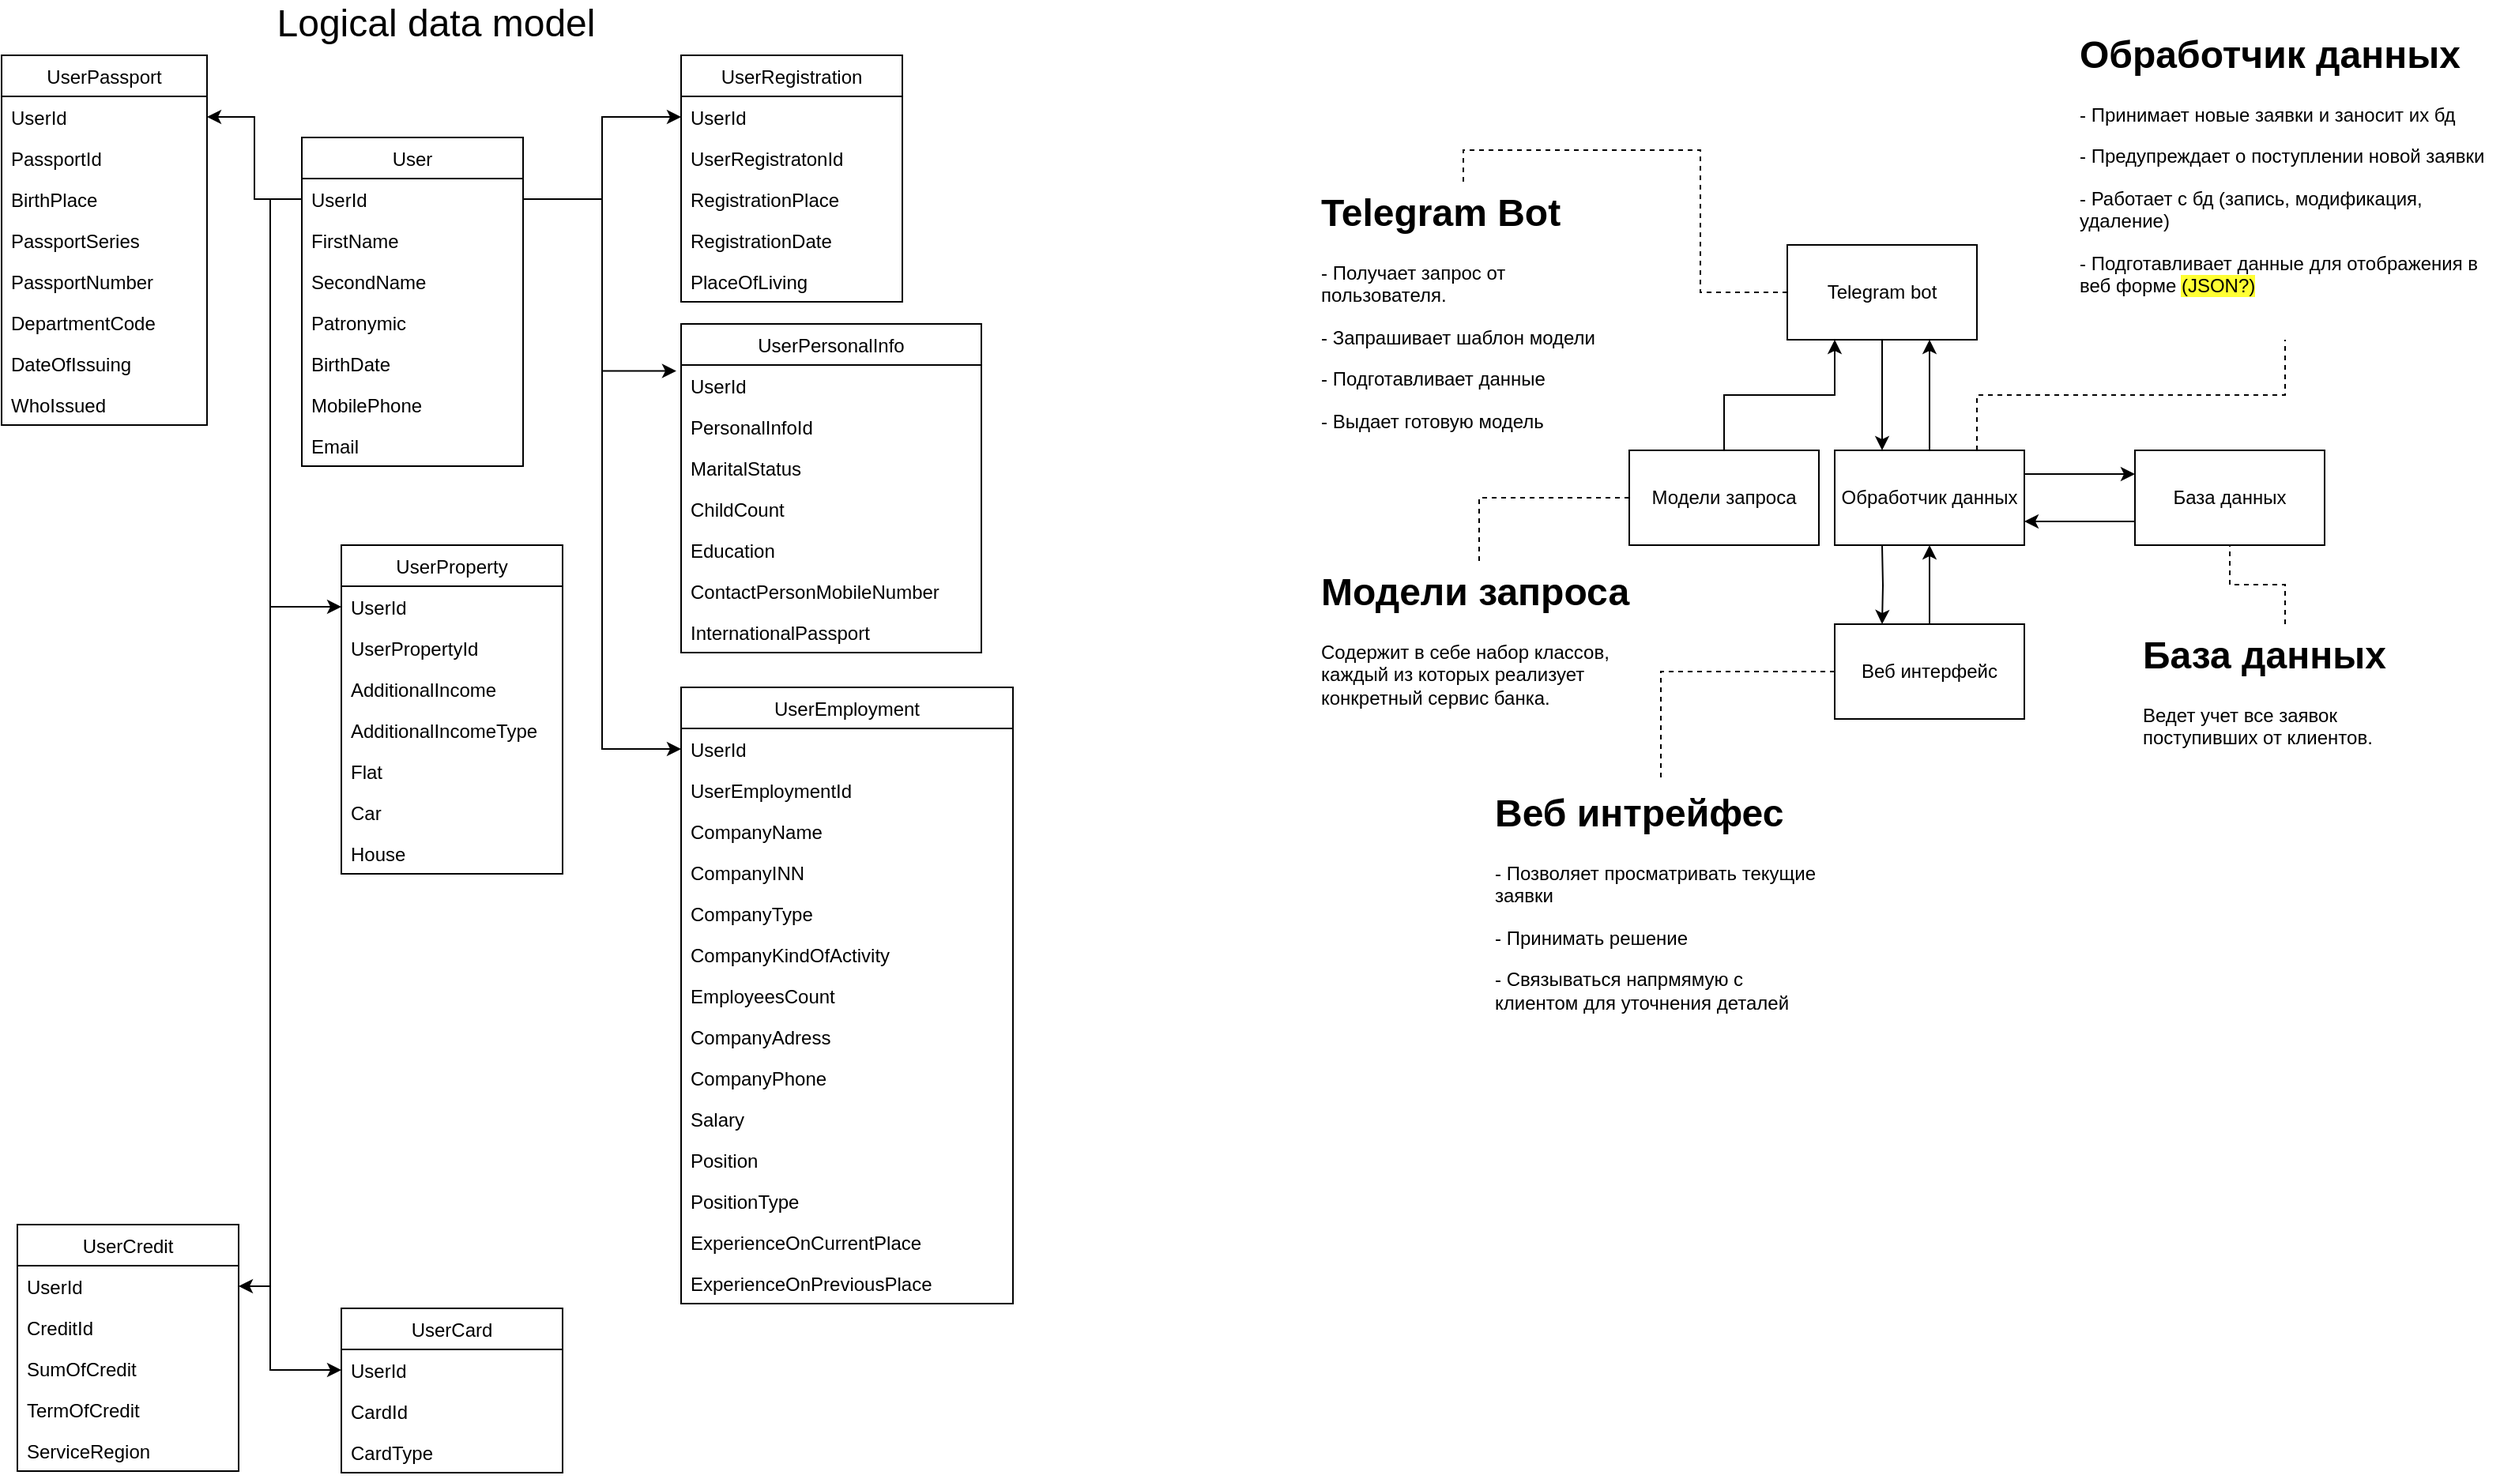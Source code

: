 <mxfile version="13.5.9" type="device" pages="2"><diagram id="Q1LM5iPOZEGaNBA7co9s" name="Общая архитектура"><mxGraphModel dx="1865" dy="580" grid="1" gridSize="10" guides="1" tooltips="1" connect="1" arrows="1" fold="1" page="1" pageScale="1" pageWidth="827" pageHeight="1169" math="0" shadow="0"><root><mxCell id="0"/><mxCell id="1" parent="0"/><mxCell id="oGBk6W5iBAorWad_uMwr-18" style="edgeStyle=orthogonalEdgeStyle;rounded=0;orthogonalLoop=1;jettySize=auto;html=1;entryX=0.5;entryY=0;entryDx=0;entryDy=0;startArrow=none;startFill=0;endArrow=none;endFill=0;dashed=1;" parent="1" source="oGBk6W5iBAorWad_uMwr-1" target="oGBk6W5iBAorWad_uMwr-16" edge="1"><mxGeometry relative="1" as="geometry"/></mxCell><mxCell id="oGBk6W5iBAorWad_uMwr-20" style="edgeStyle=orthogonalEdgeStyle;rounded=0;orthogonalLoop=1;jettySize=auto;html=1;entryX=0.25;entryY=0;entryDx=0;entryDy=0;startArrow=none;startFill=0;endArrow=classic;endFill=1;" parent="1" source="oGBk6W5iBAorWad_uMwr-1" target="oGBk6W5iBAorWad_uMwr-4" edge="1"><mxGeometry relative="1" as="geometry"/></mxCell><mxCell id="oGBk6W5iBAorWad_uMwr-1" value="Telegram bot" style="rounded=0;whiteSpace=wrap;html=1;" parent="1" vertex="1"><mxGeometry x="330" y="160" width="120" height="60" as="geometry"/></mxCell><mxCell id="oGBk6W5iBAorWad_uMwr-19" style="edgeStyle=orthogonalEdgeStyle;rounded=0;orthogonalLoop=1;jettySize=auto;html=1;entryX=0.25;entryY=1;entryDx=0;entryDy=0;startArrow=none;startFill=0;endArrow=classic;endFill=1;" parent="1" source="oGBk6W5iBAorWad_uMwr-2" target="oGBk6W5iBAorWad_uMwr-1" edge="1"><mxGeometry relative="1" as="geometry"/></mxCell><mxCell id="oGBk6W5iBAorWad_uMwr-2" value="Модели запроса" style="rounded=0;whiteSpace=wrap;html=1;" parent="1" vertex="1"><mxGeometry x="230" y="290" width="120" height="60" as="geometry"/></mxCell><mxCell id="oGBk6W5iBAorWad_uMwr-9" style="edgeStyle=orthogonalEdgeStyle;rounded=0;orthogonalLoop=1;jettySize=auto;html=1;exitX=1;exitY=0.25;exitDx=0;exitDy=0;entryX=0;entryY=0.25;entryDx=0;entryDy=0;" parent="1" source="oGBk6W5iBAorWad_uMwr-4" target="oGBk6W5iBAorWad_uMwr-5" edge="1"><mxGeometry relative="1" as="geometry"/></mxCell><mxCell id="oGBk6W5iBAorWad_uMwr-23" style="edgeStyle=orthogonalEdgeStyle;rounded=0;orthogonalLoop=1;jettySize=auto;html=1;entryX=0.75;entryY=1;entryDx=0;entryDy=0;startArrow=none;startFill=0;endArrow=classic;endFill=1;" parent="1" source="oGBk6W5iBAorWad_uMwr-4" target="oGBk6W5iBAorWad_uMwr-1" edge="1"><mxGeometry relative="1" as="geometry"/></mxCell><mxCell id="oGBk6W5iBAorWad_uMwr-28" style="edgeStyle=orthogonalEdgeStyle;rounded=0;orthogonalLoop=1;jettySize=auto;html=1;exitX=0.75;exitY=0;exitDx=0;exitDy=0;dashed=1;startArrow=none;startFill=0;endArrow=none;endFill=0;" parent="1" source="oGBk6W5iBAorWad_uMwr-4" target="oGBk6W5iBAorWad_uMwr-27" edge="1"><mxGeometry relative="1" as="geometry"/></mxCell><mxCell id="oGBk6W5iBAorWad_uMwr-4" value="Обработчик данных" style="rounded=0;whiteSpace=wrap;html=1;" parent="1" vertex="1"><mxGeometry x="360" y="290" width="120" height="60" as="geometry"/></mxCell><mxCell id="oGBk6W5iBAorWad_uMwr-7" style="edgeStyle=orthogonalEdgeStyle;rounded=0;orthogonalLoop=1;jettySize=auto;html=1;exitX=0.25;exitY=1;exitDx=0;exitDy=0;entryX=0.25;entryY=0;entryDx=0;entryDy=0;" parent="1" target="oGBk6W5iBAorWad_uMwr-6" edge="1"><mxGeometry relative="1" as="geometry"><mxPoint x="390" y="350" as="sourcePoint"/></mxGeometry></mxCell><mxCell id="oGBk6W5iBAorWad_uMwr-10" style="edgeStyle=orthogonalEdgeStyle;rounded=0;orthogonalLoop=1;jettySize=auto;html=1;exitX=0;exitY=0.75;exitDx=0;exitDy=0;entryX=1;entryY=0.75;entryDx=0;entryDy=0;" parent="1" source="oGBk6W5iBAorWad_uMwr-5" target="oGBk6W5iBAorWad_uMwr-4" edge="1"><mxGeometry relative="1" as="geometry"/></mxCell><mxCell id="oGBk6W5iBAorWad_uMwr-5" value="База данных" style="rounded=0;whiteSpace=wrap;html=1;" parent="1" vertex="1"><mxGeometry x="550" y="290" width="120" height="60" as="geometry"/></mxCell><mxCell id="oGBk6W5iBAorWad_uMwr-25" style="edgeStyle=orthogonalEdgeStyle;rounded=0;orthogonalLoop=1;jettySize=auto;html=1;exitX=0.5;exitY=0;exitDx=0;exitDy=0;entryX=0.5;entryY=1;entryDx=0;entryDy=0;startArrow=none;startFill=0;endArrow=classic;endFill=1;" parent="1" source="oGBk6W5iBAorWad_uMwr-6" target="oGBk6W5iBAorWad_uMwr-4" edge="1"><mxGeometry relative="1" as="geometry"/></mxCell><mxCell id="oGBk6W5iBAorWad_uMwr-31" style="edgeStyle=orthogonalEdgeStyle;rounded=0;orthogonalLoop=1;jettySize=auto;html=1;exitX=0;exitY=0.5;exitDx=0;exitDy=0;entryX=0.5;entryY=0;entryDx=0;entryDy=0;dashed=1;startArrow=none;startFill=0;endArrow=none;endFill=0;" parent="1" source="oGBk6W5iBAorWad_uMwr-6" target="oGBk6W5iBAorWad_uMwr-24" edge="1"><mxGeometry relative="1" as="geometry"/></mxCell><mxCell id="oGBk6W5iBAorWad_uMwr-6" value="Веб интерфейс" style="rounded=0;whiteSpace=wrap;html=1;" parent="1" vertex="1"><mxGeometry x="360" y="400" width="120" height="60" as="geometry"/></mxCell><mxCell id="oGBk6W5iBAorWad_uMwr-16" value="&lt;h1&gt;Telegram Bot&lt;br&gt;&lt;/h1&gt;&lt;p&gt;- Получает запрос от пользователя.&lt;/p&gt;&lt;p&gt;- Запрашивает шаблон модели&lt;/p&gt;&lt;p&gt;- Подготавливает данные&lt;/p&gt;&lt;p&gt;- Выдает готовую модель&lt;br&gt;&lt;/p&gt;&lt;p&gt;&lt;br&gt;&lt;/p&gt;" style="text;html=1;strokeColor=none;fillColor=none;spacing=5;spacingTop=-20;whiteSpace=wrap;overflow=hidden;rounded=0;" parent="1" vertex="1"><mxGeometry x="30" y="120" width="190" height="170" as="geometry"/></mxCell><mxCell id="oGBk6W5iBAorWad_uMwr-22" style="edgeStyle=orthogonalEdgeStyle;rounded=0;orthogonalLoop=1;jettySize=auto;html=1;entryX=0;entryY=0.5;entryDx=0;entryDy=0;startArrow=none;startFill=0;endArrow=none;endFill=0;dashed=1;" parent="1" source="oGBk6W5iBAorWad_uMwr-21" target="oGBk6W5iBAorWad_uMwr-2" edge="1"><mxGeometry relative="1" as="geometry"/></mxCell><mxCell id="oGBk6W5iBAorWad_uMwr-21" value="&lt;h1&gt;Модели запроса&lt;br&gt;&lt;/h1&gt;&lt;p&gt;Содержит в себе набор классов, каждый из которых реализует конкретный сервис банка.&lt;br&gt;&lt;/p&gt;" style="text;html=1;strokeColor=none;fillColor=none;spacing=5;spacingTop=-20;whiteSpace=wrap;overflow=hidden;rounded=0;" parent="1" vertex="1"><mxGeometry x="30" y="360" width="210" height="120" as="geometry"/></mxCell><mxCell id="oGBk6W5iBAorWad_uMwr-24" value="&lt;h1&gt;Веб интрейфес&lt;br&gt;&lt;/h1&gt;&lt;p&gt;- Позволяет просматривать текущие заявки&lt;/p&gt;&lt;p&gt;- Принимать решение&lt;/p&gt;&lt;p&gt;- Связываться напрмямую с клиентом для уточнения деталей&lt;br&gt;&lt;/p&gt;&lt;p&gt;&lt;br&gt;&lt;/p&gt;" style="text;html=1;strokeColor=none;fillColor=none;spacing=5;spacingTop=-20;whiteSpace=wrap;overflow=hidden;rounded=0;" parent="1" vertex="1"><mxGeometry x="140" y="500" width="220" height="150" as="geometry"/></mxCell><mxCell id="oGBk6W5iBAorWad_uMwr-27" value="&lt;h1&gt;Обработчик данных&lt;br&gt;&lt;/h1&gt;&lt;p&gt;- Принимает новые заявки и заносит их бд&lt;/p&gt;&lt;p&gt;- Предупреждает о поступлении новой заявки&lt;/p&gt;&lt;p&gt;- Работает с бд (запись, модификация, удаление)&lt;/p&gt;&lt;p&gt;- Подготавливает данные для отображения в веб форме &lt;span style=&quot;background-color: rgb(255 , 255 , 51)&quot;&gt;(JSON?)&lt;/span&gt;&lt;br&gt;&lt;/p&gt;" style="text;html=1;strokeColor=none;fillColor=none;spacing=5;spacingTop=-20;whiteSpace=wrap;overflow=hidden;rounded=0;" parent="1" vertex="1"><mxGeometry x="510" y="20" width="270" height="200" as="geometry"/></mxCell><mxCell id="oGBk6W5iBAorWad_uMwr-30" style="edgeStyle=orthogonalEdgeStyle;rounded=0;orthogonalLoop=1;jettySize=auto;html=1;entryX=0.5;entryY=1;entryDx=0;entryDy=0;dashed=1;startArrow=none;startFill=0;endArrow=none;endFill=0;" parent="1" source="oGBk6W5iBAorWad_uMwr-29" target="oGBk6W5iBAorWad_uMwr-5" edge="1"><mxGeometry relative="1" as="geometry"/></mxCell><mxCell id="oGBk6W5iBAorWad_uMwr-29" value="&lt;h1&gt;База данных&lt;br&gt;&lt;/h1&gt;&lt;p&gt;Ведет учет все заявок поступивших от клиентов.&lt;br&gt;&lt;/p&gt;" style="text;html=1;strokeColor=none;fillColor=none;spacing=5;spacingTop=-20;whiteSpace=wrap;overflow=hidden;rounded=0;" parent="1" vertex="1"><mxGeometry x="550" y="400" width="190" height="90" as="geometry"/></mxCell><mxCell id="MGTJtlTU3RCyPbA4Yu2k-12" value="UserPassport" style="swimlane;fontStyle=0;childLayout=stackLayout;horizontal=1;startSize=26;fillColor=none;horizontalStack=0;resizeParent=1;resizeParentMax=0;resizeLast=0;collapsible=1;marginBottom=0;" vertex="1" parent="1"><mxGeometry x="-800" y="40" width="130" height="234" as="geometry"/></mxCell><mxCell id="MGTJtlTU3RCyPbA4Yu2k-13" value="UserId" style="text;strokeColor=none;fillColor=none;align=left;verticalAlign=top;spacingLeft=4;spacingRight=4;overflow=hidden;rotatable=0;points=[[0,0.5],[1,0.5]];portConstraint=eastwest;" vertex="1" parent="MGTJtlTU3RCyPbA4Yu2k-12"><mxGeometry y="26" width="130" height="26" as="geometry"/></mxCell><mxCell id="MGTJtlTU3RCyPbA4Yu2k-14" value="PassportId" style="text;strokeColor=none;fillColor=none;align=left;verticalAlign=top;spacingLeft=4;spacingRight=4;overflow=hidden;rotatable=0;points=[[0,0.5],[1,0.5]];portConstraint=eastwest;" vertex="1" parent="MGTJtlTU3RCyPbA4Yu2k-12"><mxGeometry y="52" width="130" height="26" as="geometry"/></mxCell><mxCell id="MGTJtlTU3RCyPbA4Yu2k-15" value="BirthPlace" style="text;strokeColor=none;fillColor=none;align=left;verticalAlign=top;spacingLeft=4;spacingRight=4;overflow=hidden;rotatable=0;points=[[0,0.5],[1,0.5]];portConstraint=eastwest;" vertex="1" parent="MGTJtlTU3RCyPbA4Yu2k-12"><mxGeometry y="78" width="130" height="26" as="geometry"/></mxCell><mxCell id="MGTJtlTU3RCyPbA4Yu2k-17" value="PassportSeries" style="text;strokeColor=none;fillColor=none;align=left;verticalAlign=top;spacingLeft=4;spacingRight=4;overflow=hidden;rotatable=0;points=[[0,0.5],[1,0.5]];portConstraint=eastwest;" vertex="1" parent="MGTJtlTU3RCyPbA4Yu2k-12"><mxGeometry y="104" width="130" height="26" as="geometry"/></mxCell><mxCell id="MGTJtlTU3RCyPbA4Yu2k-18" value="PassportNumber" style="text;strokeColor=none;fillColor=none;align=left;verticalAlign=top;spacingLeft=4;spacingRight=4;overflow=hidden;rotatable=0;points=[[0,0.5],[1,0.5]];portConstraint=eastwest;" vertex="1" parent="MGTJtlTU3RCyPbA4Yu2k-12"><mxGeometry y="130" width="130" height="26" as="geometry"/></mxCell><mxCell id="MGTJtlTU3RCyPbA4Yu2k-19" value="DepartmentCode" style="text;strokeColor=none;fillColor=none;align=left;verticalAlign=top;spacingLeft=4;spacingRight=4;overflow=hidden;rotatable=0;points=[[0,0.5],[1,0.5]];portConstraint=eastwest;" vertex="1" parent="MGTJtlTU3RCyPbA4Yu2k-12"><mxGeometry y="156" width="130" height="26" as="geometry"/></mxCell><mxCell id="MGTJtlTU3RCyPbA4Yu2k-20" value="DateOfIssuing" style="text;strokeColor=none;fillColor=none;align=left;verticalAlign=top;spacingLeft=4;spacingRight=4;overflow=hidden;rotatable=0;points=[[0,0.5],[1,0.5]];portConstraint=eastwest;" vertex="1" parent="MGTJtlTU3RCyPbA4Yu2k-12"><mxGeometry y="182" width="130" height="26" as="geometry"/></mxCell><mxCell id="MGTJtlTU3RCyPbA4Yu2k-27" value="WhoIssued" style="text;strokeColor=none;fillColor=none;align=left;verticalAlign=top;spacingLeft=4;spacingRight=4;overflow=hidden;rotatable=0;points=[[0,0.5],[1,0.5]];portConstraint=eastwest;" vertex="1" parent="MGTJtlTU3RCyPbA4Yu2k-12"><mxGeometry y="208" width="130" height="26" as="geometry"/></mxCell><mxCell id="MGTJtlTU3RCyPbA4Yu2k-23" style="edgeStyle=orthogonalEdgeStyle;rounded=0;orthogonalLoop=1;jettySize=auto;html=1;exitX=0;exitY=0.5;exitDx=0;exitDy=0;entryX=1;entryY=0.5;entryDx=0;entryDy=0;" edge="1" parent="1" source="MGTJtlTU3RCyPbA4Yu2k-3" target="MGTJtlTU3RCyPbA4Yu2k-13"><mxGeometry relative="1" as="geometry"/></mxCell><mxCell id="MGTJtlTU3RCyPbA4Yu2k-2" value="User" style="swimlane;fontStyle=0;childLayout=stackLayout;horizontal=1;startSize=26;fillColor=none;horizontalStack=0;resizeParent=1;resizeParentMax=0;resizeLast=0;collapsible=1;marginBottom=0;" vertex="1" parent="1"><mxGeometry x="-610" y="92" width="140" height="208" as="geometry"/></mxCell><mxCell id="MGTJtlTU3RCyPbA4Yu2k-3" value="UserId" style="text;strokeColor=none;fillColor=none;align=left;verticalAlign=top;spacingLeft=4;spacingRight=4;overflow=hidden;rotatable=0;points=[[0,0.5],[1,0.5]];portConstraint=eastwest;" vertex="1" parent="MGTJtlTU3RCyPbA4Yu2k-2"><mxGeometry y="26" width="140" height="26" as="geometry"/></mxCell><mxCell id="MGTJtlTU3RCyPbA4Yu2k-4" value="FirstName" style="text;strokeColor=none;fillColor=none;align=left;verticalAlign=top;spacingLeft=4;spacingRight=4;overflow=hidden;rotatable=0;points=[[0,0.5],[1,0.5]];portConstraint=eastwest;" vertex="1" parent="MGTJtlTU3RCyPbA4Yu2k-2"><mxGeometry y="52" width="140" height="26" as="geometry"/></mxCell><mxCell id="MGTJtlTU3RCyPbA4Yu2k-5" value="SecondName" style="text;strokeColor=none;fillColor=none;align=left;verticalAlign=top;spacingLeft=4;spacingRight=4;overflow=hidden;rotatable=0;points=[[0,0.5],[1,0.5]];portConstraint=eastwest;" vertex="1" parent="MGTJtlTU3RCyPbA4Yu2k-2"><mxGeometry y="78" width="140" height="26" as="geometry"/></mxCell><mxCell id="MGTJtlTU3RCyPbA4Yu2k-6" value="Patronymic" style="text;strokeColor=none;fillColor=none;align=left;verticalAlign=top;spacingLeft=4;spacingRight=4;overflow=hidden;rotatable=0;points=[[0,0.5],[1,0.5]];portConstraint=eastwest;" vertex="1" parent="MGTJtlTU3RCyPbA4Yu2k-2"><mxGeometry y="104" width="140" height="26" as="geometry"/></mxCell><mxCell id="MGTJtlTU3RCyPbA4Yu2k-7" value="BirthDate" style="text;strokeColor=none;fillColor=none;align=left;verticalAlign=top;spacingLeft=4;spacingRight=4;overflow=hidden;rotatable=0;points=[[0,0.5],[1,0.5]];portConstraint=eastwest;" vertex="1" parent="MGTJtlTU3RCyPbA4Yu2k-2"><mxGeometry y="130" width="140" height="26" as="geometry"/></mxCell><mxCell id="MGTJtlTU3RCyPbA4Yu2k-25" value="MobilePhone" style="text;strokeColor=none;fillColor=none;align=left;verticalAlign=top;spacingLeft=4;spacingRight=4;overflow=hidden;rotatable=0;points=[[0,0.5],[1,0.5]];portConstraint=eastwest;" vertex="1" parent="MGTJtlTU3RCyPbA4Yu2k-2"><mxGeometry y="156" width="140" height="26" as="geometry"/></mxCell><mxCell id="MGTJtlTU3RCyPbA4Yu2k-26" value="Email" style="text;strokeColor=none;fillColor=none;align=left;verticalAlign=top;spacingLeft=4;spacingRight=4;overflow=hidden;rotatable=0;points=[[0,0.5],[1,0.5]];portConstraint=eastwest;" vertex="1" parent="MGTJtlTU3RCyPbA4Yu2k-2"><mxGeometry y="182" width="140" height="26" as="geometry"/></mxCell><mxCell id="MGTJtlTU3RCyPbA4Yu2k-24" value="&lt;font style=&quot;font-size: 24px&quot;&gt;Logical data model&lt;/font&gt;" style="text;html=1;strokeColor=none;fillColor=none;align=center;verticalAlign=middle;whiteSpace=wrap;rounded=0;" vertex="1" parent="1"><mxGeometry x="-630" y="10" width="210" height="20" as="geometry"/></mxCell><mxCell id="MGTJtlTU3RCyPbA4Yu2k-40" style="edgeStyle=orthogonalEdgeStyle;rounded=0;orthogonalLoop=1;jettySize=auto;html=1;exitX=1;exitY=0.5;exitDx=0;exitDy=0;" edge="1" parent="1" source="MGTJtlTU3RCyPbA4Yu2k-3" target="MGTJtlTU3RCyPbA4Yu2k-30"><mxGeometry relative="1" as="geometry"/></mxCell><mxCell id="MGTJtlTU3RCyPbA4Yu2k-41" style="edgeStyle=orthogonalEdgeStyle;rounded=0;orthogonalLoop=1;jettySize=auto;html=1;exitX=1;exitY=0.5;exitDx=0;exitDy=0;entryX=-0.016;entryY=0.146;entryDx=0;entryDy=0;entryPerimeter=0;" edge="1" parent="1" source="MGTJtlTU3RCyPbA4Yu2k-3" target="MGTJtlTU3RCyPbA4Yu2k-37"><mxGeometry relative="1" as="geometry"/></mxCell><mxCell id="MGTJtlTU3RCyPbA4Yu2k-29" value="UserRegistration" style="swimlane;fontStyle=0;childLayout=stackLayout;horizontal=1;startSize=26;fillColor=none;horizontalStack=0;resizeParent=1;resizeParentMax=0;resizeLast=0;collapsible=1;marginBottom=0;" vertex="1" parent="1"><mxGeometry x="-370" y="40" width="140" height="156" as="geometry"/></mxCell><mxCell id="MGTJtlTU3RCyPbA4Yu2k-30" value="UserId" style="text;strokeColor=none;fillColor=none;align=left;verticalAlign=top;spacingLeft=4;spacingRight=4;overflow=hidden;rotatable=0;points=[[0,0.5],[1,0.5]];portConstraint=eastwest;" vertex="1" parent="MGTJtlTU3RCyPbA4Yu2k-29"><mxGeometry y="26" width="140" height="26" as="geometry"/></mxCell><mxCell id="MGTJtlTU3RCyPbA4Yu2k-31" value="UserRegistratonId" style="text;strokeColor=none;fillColor=none;align=left;verticalAlign=top;spacingLeft=4;spacingRight=4;overflow=hidden;rotatable=0;points=[[0,0.5],[1,0.5]];portConstraint=eastwest;" vertex="1" parent="MGTJtlTU3RCyPbA4Yu2k-29"><mxGeometry y="52" width="140" height="26" as="geometry"/></mxCell><mxCell id="MGTJtlTU3RCyPbA4Yu2k-32" value="RegistrationPlace" style="text;strokeColor=none;fillColor=none;align=left;verticalAlign=top;spacingLeft=4;spacingRight=4;overflow=hidden;rotatable=0;points=[[0,0.5],[1,0.5]];portConstraint=eastwest;" vertex="1" parent="MGTJtlTU3RCyPbA4Yu2k-29"><mxGeometry y="78" width="140" height="26" as="geometry"/></mxCell><mxCell id="MGTJtlTU3RCyPbA4Yu2k-33" value="RegistrationDate" style="text;strokeColor=none;fillColor=none;align=left;verticalAlign=top;spacingLeft=4;spacingRight=4;overflow=hidden;rotatable=0;points=[[0,0.5],[1,0.5]];portConstraint=eastwest;" vertex="1" parent="MGTJtlTU3RCyPbA4Yu2k-29"><mxGeometry y="104" width="140" height="26" as="geometry"/></mxCell><mxCell id="MGTJtlTU3RCyPbA4Yu2k-34" value="PlaceOfLiving" style="text;strokeColor=none;fillColor=none;align=left;verticalAlign=top;spacingLeft=4;spacingRight=4;overflow=hidden;rotatable=0;points=[[0,0.5],[1,0.5]];portConstraint=eastwest;" vertex="1" parent="MGTJtlTU3RCyPbA4Yu2k-29"><mxGeometry y="130" width="140" height="26" as="geometry"/></mxCell><mxCell id="MGTJtlTU3RCyPbA4Yu2k-36" value="UserPersonalInfo" style="swimlane;fontStyle=0;childLayout=stackLayout;horizontal=1;startSize=26;fillColor=none;horizontalStack=0;resizeParent=1;resizeParentMax=0;resizeLast=0;collapsible=1;marginBottom=0;" vertex="1" parent="1"><mxGeometry x="-370" y="210" width="190" height="208" as="geometry"/></mxCell><mxCell id="MGTJtlTU3RCyPbA4Yu2k-37" value="UserId" style="text;strokeColor=none;fillColor=none;align=left;verticalAlign=top;spacingLeft=4;spacingRight=4;overflow=hidden;rotatable=0;points=[[0,0.5],[1,0.5]];portConstraint=eastwest;" vertex="1" parent="MGTJtlTU3RCyPbA4Yu2k-36"><mxGeometry y="26" width="190" height="26" as="geometry"/></mxCell><mxCell id="MGTJtlTU3RCyPbA4Yu2k-38" value="PersonalInfoId" style="text;strokeColor=none;fillColor=none;align=left;verticalAlign=top;spacingLeft=4;spacingRight=4;overflow=hidden;rotatable=0;points=[[0,0.5],[1,0.5]];portConstraint=eastwest;" vertex="1" parent="MGTJtlTU3RCyPbA4Yu2k-36"><mxGeometry y="52" width="190" height="26" as="geometry"/></mxCell><mxCell id="MGTJtlTU3RCyPbA4Yu2k-39" value="MaritalStatus" style="text;strokeColor=none;fillColor=none;align=left;verticalAlign=top;spacingLeft=4;spacingRight=4;overflow=hidden;rotatable=0;points=[[0,0.5],[1,0.5]];portConstraint=eastwest;" vertex="1" parent="MGTJtlTU3RCyPbA4Yu2k-36"><mxGeometry y="78" width="190" height="26" as="geometry"/></mxCell><mxCell id="MGTJtlTU3RCyPbA4Yu2k-42" value="ChildCount" style="text;strokeColor=none;fillColor=none;align=left;verticalAlign=top;spacingLeft=4;spacingRight=4;overflow=hidden;rotatable=0;points=[[0,0.5],[1,0.5]];portConstraint=eastwest;" vertex="1" parent="MGTJtlTU3RCyPbA4Yu2k-36"><mxGeometry y="104" width="190" height="26" as="geometry"/></mxCell><mxCell id="MGTJtlTU3RCyPbA4Yu2k-43" value="Education" style="text;strokeColor=none;fillColor=none;align=left;verticalAlign=top;spacingLeft=4;spacingRight=4;overflow=hidden;rotatable=0;points=[[0,0.5],[1,0.5]];portConstraint=eastwest;" vertex="1" parent="MGTJtlTU3RCyPbA4Yu2k-36"><mxGeometry y="130" width="190" height="26" as="geometry"/></mxCell><mxCell id="MGTJtlTU3RCyPbA4Yu2k-44" value="ContactPersonMobileNumber" style="text;strokeColor=none;fillColor=none;align=left;verticalAlign=top;spacingLeft=4;spacingRight=4;overflow=hidden;rotatable=0;points=[[0,0.5],[1,0.5]];portConstraint=eastwest;" vertex="1" parent="MGTJtlTU3RCyPbA4Yu2k-36"><mxGeometry y="156" width="190" height="26" as="geometry"/></mxCell><mxCell id="MGTJtlTU3RCyPbA4Yu2k-45" value="InternationalPassport" style="text;strokeColor=none;fillColor=none;align=left;verticalAlign=top;spacingLeft=4;spacingRight=4;overflow=hidden;rotatable=0;points=[[0,0.5],[1,0.5]];portConstraint=eastwest;" vertex="1" parent="MGTJtlTU3RCyPbA4Yu2k-36"><mxGeometry y="182" width="190" height="26" as="geometry"/></mxCell><mxCell id="MGTJtlTU3RCyPbA4Yu2k-52" style="edgeStyle=orthogonalEdgeStyle;rounded=0;orthogonalLoop=1;jettySize=auto;html=1;exitX=0;exitY=0.5;exitDx=0;exitDy=0;" edge="1" parent="1" source="MGTJtlTU3RCyPbA4Yu2k-3" target="MGTJtlTU3RCyPbA4Yu2k-47"><mxGeometry relative="1" as="geometry"/></mxCell><mxCell id="MGTJtlTU3RCyPbA4Yu2k-57" style="edgeStyle=orthogonalEdgeStyle;rounded=0;orthogonalLoop=1;jettySize=auto;html=1;exitX=0;exitY=0.5;exitDx=0;exitDy=0;" edge="1" parent="1" source="MGTJtlTU3RCyPbA4Yu2k-3" target="MGTJtlTU3RCyPbA4Yu2k-54"><mxGeometry relative="1" as="geometry"/></mxCell><mxCell id="MGTJtlTU3RCyPbA4Yu2k-58" value="UserEmployment" style="swimlane;fontStyle=0;childLayout=stackLayout;horizontal=1;startSize=26;fillColor=none;horizontalStack=0;resizeParent=1;resizeParentMax=0;resizeLast=0;collapsible=1;marginBottom=0;" vertex="1" parent="1"><mxGeometry x="-370" y="440" width="210" height="390" as="geometry"/></mxCell><mxCell id="MGTJtlTU3RCyPbA4Yu2k-59" value="UserId" style="text;strokeColor=none;fillColor=none;align=left;verticalAlign=top;spacingLeft=4;spacingRight=4;overflow=hidden;rotatable=0;points=[[0,0.5],[1,0.5]];portConstraint=eastwest;" vertex="1" parent="MGTJtlTU3RCyPbA4Yu2k-58"><mxGeometry y="26" width="210" height="26" as="geometry"/></mxCell><mxCell id="MGTJtlTU3RCyPbA4Yu2k-60" value="UserEmploymentId" style="text;strokeColor=none;fillColor=none;align=left;verticalAlign=top;spacingLeft=4;spacingRight=4;overflow=hidden;rotatable=0;points=[[0,0.5],[1,0.5]];portConstraint=eastwest;" vertex="1" parent="MGTJtlTU3RCyPbA4Yu2k-58"><mxGeometry y="52" width="210" height="26" as="geometry"/></mxCell><mxCell id="MGTJtlTU3RCyPbA4Yu2k-61" value="CompanyName" style="text;strokeColor=none;fillColor=none;align=left;verticalAlign=top;spacingLeft=4;spacingRight=4;overflow=hidden;rotatable=0;points=[[0,0.5],[1,0.5]];portConstraint=eastwest;" vertex="1" parent="MGTJtlTU3RCyPbA4Yu2k-58"><mxGeometry y="78" width="210" height="26" as="geometry"/></mxCell><mxCell id="MGTJtlTU3RCyPbA4Yu2k-62" value="CompanyINN" style="text;strokeColor=none;fillColor=none;align=left;verticalAlign=top;spacingLeft=4;spacingRight=4;overflow=hidden;rotatable=0;points=[[0,0.5],[1,0.5]];portConstraint=eastwest;" vertex="1" parent="MGTJtlTU3RCyPbA4Yu2k-58"><mxGeometry y="104" width="210" height="26" as="geometry"/></mxCell><mxCell id="MGTJtlTU3RCyPbA4Yu2k-63" value="CompanyType" style="text;strokeColor=none;fillColor=none;align=left;verticalAlign=top;spacingLeft=4;spacingRight=4;overflow=hidden;rotatable=0;points=[[0,0.5],[1,0.5]];portConstraint=eastwest;" vertex="1" parent="MGTJtlTU3RCyPbA4Yu2k-58"><mxGeometry y="130" width="210" height="26" as="geometry"/></mxCell><mxCell id="MGTJtlTU3RCyPbA4Yu2k-64" value="CompanyKindOfActivity" style="text;strokeColor=none;fillColor=none;align=left;verticalAlign=top;spacingLeft=4;spacingRight=4;overflow=hidden;rotatable=0;points=[[0,0.5],[1,0.5]];portConstraint=eastwest;" vertex="1" parent="MGTJtlTU3RCyPbA4Yu2k-58"><mxGeometry y="156" width="210" height="26" as="geometry"/></mxCell><mxCell id="MGTJtlTU3RCyPbA4Yu2k-66" value="EmployeesCount" style="text;strokeColor=none;fillColor=none;align=left;verticalAlign=top;spacingLeft=4;spacingRight=4;overflow=hidden;rotatable=0;points=[[0,0.5],[1,0.5]];portConstraint=eastwest;" vertex="1" parent="MGTJtlTU3RCyPbA4Yu2k-58"><mxGeometry y="182" width="210" height="26" as="geometry"/></mxCell><mxCell id="MGTJtlTU3RCyPbA4Yu2k-67" value="CompanyAdress" style="text;strokeColor=none;fillColor=none;align=left;verticalAlign=top;spacingLeft=4;spacingRight=4;overflow=hidden;rotatable=0;points=[[0,0.5],[1,0.5]];portConstraint=eastwest;" vertex="1" parent="MGTJtlTU3RCyPbA4Yu2k-58"><mxGeometry y="208" width="210" height="26" as="geometry"/></mxCell><mxCell id="MGTJtlTU3RCyPbA4Yu2k-68" value="CompanyPhone" style="text;strokeColor=none;fillColor=none;align=left;verticalAlign=top;spacingLeft=4;spacingRight=4;overflow=hidden;rotatable=0;points=[[0,0.5],[1,0.5]];portConstraint=eastwest;" vertex="1" parent="MGTJtlTU3RCyPbA4Yu2k-58"><mxGeometry y="234" width="210" height="26" as="geometry"/></mxCell><mxCell id="MGTJtlTU3RCyPbA4Yu2k-69" value="Salary" style="text;strokeColor=none;fillColor=none;align=left;verticalAlign=top;spacingLeft=4;spacingRight=4;overflow=hidden;rotatable=0;points=[[0,0.5],[1,0.5]];portConstraint=eastwest;" vertex="1" parent="MGTJtlTU3RCyPbA4Yu2k-58"><mxGeometry y="260" width="210" height="26" as="geometry"/></mxCell><mxCell id="MGTJtlTU3RCyPbA4Yu2k-70" value="Position" style="text;strokeColor=none;fillColor=none;align=left;verticalAlign=top;spacingLeft=4;spacingRight=4;overflow=hidden;rotatable=0;points=[[0,0.5],[1,0.5]];portConstraint=eastwest;" vertex="1" parent="MGTJtlTU3RCyPbA4Yu2k-58"><mxGeometry y="286" width="210" height="26" as="geometry"/></mxCell><mxCell id="MGTJtlTU3RCyPbA4Yu2k-71" value="PositionType" style="text;strokeColor=none;fillColor=none;align=left;verticalAlign=top;spacingLeft=4;spacingRight=4;overflow=hidden;rotatable=0;points=[[0,0.5],[1,0.5]];portConstraint=eastwest;" vertex="1" parent="MGTJtlTU3RCyPbA4Yu2k-58"><mxGeometry y="312" width="210" height="26" as="geometry"/></mxCell><mxCell id="MGTJtlTU3RCyPbA4Yu2k-72" value="ExperienceOnCurrentPlace" style="text;strokeColor=none;fillColor=none;align=left;verticalAlign=top;spacingLeft=4;spacingRight=4;overflow=hidden;rotatable=0;points=[[0,0.5],[1,0.5]];portConstraint=eastwest;" vertex="1" parent="MGTJtlTU3RCyPbA4Yu2k-58"><mxGeometry y="338" width="210" height="26" as="geometry"/></mxCell><mxCell id="MGTJtlTU3RCyPbA4Yu2k-73" value="ExperienceOnPreviousPlace" style="text;strokeColor=none;fillColor=none;align=left;verticalAlign=top;spacingLeft=4;spacingRight=4;overflow=hidden;rotatable=0;points=[[0,0.5],[1,0.5]];portConstraint=eastwest;" vertex="1" parent="MGTJtlTU3RCyPbA4Yu2k-58"><mxGeometry y="364" width="210" height="26" as="geometry"/></mxCell><mxCell id="MGTJtlTU3RCyPbA4Yu2k-65" style="edgeStyle=orthogonalEdgeStyle;rounded=0;orthogonalLoop=1;jettySize=auto;html=1;exitX=1;exitY=0.5;exitDx=0;exitDy=0;" edge="1" parent="1" source="MGTJtlTU3RCyPbA4Yu2k-3" target="MGTJtlTU3RCyPbA4Yu2k-59"><mxGeometry relative="1" as="geometry"/></mxCell><mxCell id="MGTJtlTU3RCyPbA4Yu2k-46" value="UserCredit" style="swimlane;fontStyle=0;childLayout=stackLayout;horizontal=1;startSize=26;fillColor=none;horizontalStack=0;resizeParent=1;resizeParentMax=0;resizeLast=0;collapsible=1;marginBottom=0;" vertex="1" parent="1"><mxGeometry x="-790" y="780" width="140" height="156" as="geometry"/></mxCell><mxCell id="MGTJtlTU3RCyPbA4Yu2k-47" value="UserId" style="text;strokeColor=none;fillColor=none;align=left;verticalAlign=top;spacingLeft=4;spacingRight=4;overflow=hidden;rotatable=0;points=[[0,0.5],[1,0.5]];portConstraint=eastwest;" vertex="1" parent="MGTJtlTU3RCyPbA4Yu2k-46"><mxGeometry y="26" width="140" height="26" as="geometry"/></mxCell><mxCell id="MGTJtlTU3RCyPbA4Yu2k-48" value="CreditId" style="text;strokeColor=none;fillColor=none;align=left;verticalAlign=top;spacingLeft=4;spacingRight=4;overflow=hidden;rotatable=0;points=[[0,0.5],[1,0.5]];portConstraint=eastwest;" vertex="1" parent="MGTJtlTU3RCyPbA4Yu2k-46"><mxGeometry y="52" width="140" height="26" as="geometry"/></mxCell><mxCell id="MGTJtlTU3RCyPbA4Yu2k-49" value="SumOfCredit" style="text;strokeColor=none;fillColor=none;align=left;verticalAlign=top;spacingLeft=4;spacingRight=4;overflow=hidden;rotatable=0;points=[[0,0.5],[1,0.5]];portConstraint=eastwest;" vertex="1" parent="MGTJtlTU3RCyPbA4Yu2k-46"><mxGeometry y="78" width="140" height="26" as="geometry"/></mxCell><mxCell id="MGTJtlTU3RCyPbA4Yu2k-50" value="TermOfCredit" style="text;strokeColor=none;fillColor=none;align=left;verticalAlign=top;spacingLeft=4;spacingRight=4;overflow=hidden;rotatable=0;points=[[0,0.5],[1,0.5]];portConstraint=eastwest;" vertex="1" parent="MGTJtlTU3RCyPbA4Yu2k-46"><mxGeometry y="104" width="140" height="26" as="geometry"/></mxCell><mxCell id="MGTJtlTU3RCyPbA4Yu2k-51" value="ServiceRegion" style="text;strokeColor=none;fillColor=none;align=left;verticalAlign=top;spacingLeft=4;spacingRight=4;overflow=hidden;rotatable=0;points=[[0,0.5],[1,0.5]];portConstraint=eastwest;" vertex="1" parent="MGTJtlTU3RCyPbA4Yu2k-46"><mxGeometry y="130" width="140" height="26" as="geometry"/></mxCell><mxCell id="MGTJtlTU3RCyPbA4Yu2k-53" value="UserCard" style="swimlane;fontStyle=0;childLayout=stackLayout;horizontal=1;startSize=26;fillColor=none;horizontalStack=0;resizeParent=1;resizeParentMax=0;resizeLast=0;collapsible=1;marginBottom=0;" vertex="1" parent="1"><mxGeometry x="-585" y="833" width="140" height="104" as="geometry"/></mxCell><mxCell id="MGTJtlTU3RCyPbA4Yu2k-54" value="UserId" style="text;strokeColor=none;fillColor=none;align=left;verticalAlign=top;spacingLeft=4;spacingRight=4;overflow=hidden;rotatable=0;points=[[0,0.5],[1,0.5]];portConstraint=eastwest;" vertex="1" parent="MGTJtlTU3RCyPbA4Yu2k-53"><mxGeometry y="26" width="140" height="26" as="geometry"/></mxCell><mxCell id="MGTJtlTU3RCyPbA4Yu2k-55" value="CardId" style="text;strokeColor=none;fillColor=none;align=left;verticalAlign=top;spacingLeft=4;spacingRight=4;overflow=hidden;rotatable=0;points=[[0,0.5],[1,0.5]];portConstraint=eastwest;" vertex="1" parent="MGTJtlTU3RCyPbA4Yu2k-53"><mxGeometry y="52" width="140" height="26" as="geometry"/></mxCell><mxCell id="MGTJtlTU3RCyPbA4Yu2k-56" value="CardType" style="text;strokeColor=none;fillColor=none;align=left;verticalAlign=top;spacingLeft=4;spacingRight=4;overflow=hidden;rotatable=0;points=[[0,0.5],[1,0.5]];portConstraint=eastwest;" vertex="1" parent="MGTJtlTU3RCyPbA4Yu2k-53"><mxGeometry y="78" width="140" height="26" as="geometry"/></mxCell><mxCell id="MGTJtlTU3RCyPbA4Yu2k-74" value="UserProperty" style="swimlane;fontStyle=0;childLayout=stackLayout;horizontal=1;startSize=26;fillColor=none;horizontalStack=0;resizeParent=1;resizeParentMax=0;resizeLast=0;collapsible=1;marginBottom=0;" vertex="1" parent="1"><mxGeometry x="-585" y="350" width="140" height="208" as="geometry"/></mxCell><mxCell id="MGTJtlTU3RCyPbA4Yu2k-75" value="UserId" style="text;strokeColor=none;fillColor=none;align=left;verticalAlign=top;spacingLeft=4;spacingRight=4;overflow=hidden;rotatable=0;points=[[0,0.5],[1,0.5]];portConstraint=eastwest;" vertex="1" parent="MGTJtlTU3RCyPbA4Yu2k-74"><mxGeometry y="26" width="140" height="26" as="geometry"/></mxCell><mxCell id="MGTJtlTU3RCyPbA4Yu2k-76" value="UserPropertyId" style="text;strokeColor=none;fillColor=none;align=left;verticalAlign=top;spacingLeft=4;spacingRight=4;overflow=hidden;rotatable=0;points=[[0,0.5],[1,0.5]];portConstraint=eastwest;" vertex="1" parent="MGTJtlTU3RCyPbA4Yu2k-74"><mxGeometry y="52" width="140" height="26" as="geometry"/></mxCell><mxCell id="MGTJtlTU3RCyPbA4Yu2k-77" value="AdditionalIncome" style="text;strokeColor=none;fillColor=none;align=left;verticalAlign=top;spacingLeft=4;spacingRight=4;overflow=hidden;rotatable=0;points=[[0,0.5],[1,0.5]];portConstraint=eastwest;" vertex="1" parent="MGTJtlTU3RCyPbA4Yu2k-74"><mxGeometry y="78" width="140" height="26" as="geometry"/></mxCell><mxCell id="MGTJtlTU3RCyPbA4Yu2k-78" value="AdditionalIncomeType" style="text;strokeColor=none;fillColor=none;align=left;verticalAlign=top;spacingLeft=4;spacingRight=4;overflow=hidden;rotatable=0;points=[[0,0.5],[1,0.5]];portConstraint=eastwest;" vertex="1" parent="MGTJtlTU3RCyPbA4Yu2k-74"><mxGeometry y="104" width="140" height="26" as="geometry"/></mxCell><mxCell id="MGTJtlTU3RCyPbA4Yu2k-79" value="Flat" style="text;strokeColor=none;fillColor=none;align=left;verticalAlign=top;spacingLeft=4;spacingRight=4;overflow=hidden;rotatable=0;points=[[0,0.5],[1,0.5]];portConstraint=eastwest;" vertex="1" parent="MGTJtlTU3RCyPbA4Yu2k-74"><mxGeometry y="130" width="140" height="26" as="geometry"/></mxCell><mxCell id="MGTJtlTU3RCyPbA4Yu2k-80" value="Car" style="text;strokeColor=none;fillColor=none;align=left;verticalAlign=top;spacingLeft=4;spacingRight=4;overflow=hidden;rotatable=0;points=[[0,0.5],[1,0.5]];portConstraint=eastwest;" vertex="1" parent="MGTJtlTU3RCyPbA4Yu2k-74"><mxGeometry y="156" width="140" height="26" as="geometry"/></mxCell><mxCell id="MGTJtlTU3RCyPbA4Yu2k-81" value="House" style="text;strokeColor=none;fillColor=none;align=left;verticalAlign=top;spacingLeft=4;spacingRight=4;overflow=hidden;rotatable=0;points=[[0,0.5],[1,0.5]];portConstraint=eastwest;" vertex="1" parent="MGTJtlTU3RCyPbA4Yu2k-74"><mxGeometry y="182" width="140" height="26" as="geometry"/></mxCell><mxCell id="MGTJtlTU3RCyPbA4Yu2k-84" style="edgeStyle=orthogonalEdgeStyle;rounded=0;orthogonalLoop=1;jettySize=auto;html=1;exitX=0;exitY=0.5;exitDx=0;exitDy=0;entryX=0;entryY=0.5;entryDx=0;entryDy=0;" edge="1" parent="1" source="MGTJtlTU3RCyPbA4Yu2k-3" target="MGTJtlTU3RCyPbA4Yu2k-75"><mxGeometry relative="1" as="geometry"/></mxCell></root></mxGraphModel></diagram><diagram id="2IfqwoCl818hO99yo5hj" name="Пример интерфейса бота"><mxGraphModel dx="1103" dy="674" grid="1" gridSize="10" guides="1" tooltips="1" connect="1" arrows="1" fold="1" page="1" pageScale="1" pageWidth="827" pageHeight="1169" math="0" shadow="0"><root><mxCell id="J6MkzidROFdEPA885rqB-0"/><mxCell id="J6MkzidROFdEPA885rqB-1" parent="J6MkzidROFdEPA885rqB-0"/><mxCell id="xZjlsZf5rmHQEu21q0X8-0" value="/start" style="rounded=0;whiteSpace=wrap;html=1;fillColor=#d5e8d4;strokeColor=#82b366;" parent="J6MkzidROFdEPA885rqB-1" vertex="1"><mxGeometry x="40" y="40" width="160" height="30" as="geometry"/></mxCell><mxCell id="xZjlsZf5rmHQEu21q0X8-1" value="Вас приветствует Банк. Чем могу помочь?" style="rounded=0;whiteSpace=wrap;html=1;fillColor=#dae8fc;strokeColor=#6c8ebf;" parent="J6MkzidROFdEPA885rqB-1" vertex="1"><mxGeometry x="40" y="90" width="260" height="30" as="geometry"/></mxCell><mxCell id="xZjlsZf5rmHQEu21q0X8-12" style="edgeStyle=orthogonalEdgeStyle;rounded=1;orthogonalLoop=1;jettySize=auto;html=1;endArrow=none;endFill=0;startArrow=none;startFill=0;dashed=1;" parent="J6MkzidROFdEPA885rqB-1" source="xZjlsZf5rmHQEu21q0X8-2" target="xZjlsZf5rmHQEu21q0X8-11" edge="1"><mxGeometry relative="1" as="geometry"><Array as="points"><mxPoint x="350" y="140"/><mxPoint x="350" y="108"/></Array></mxGeometry></mxCell><mxCell id="xZjlsZf5rmHQEu21q0X8-2" value="Открыть вклад" style="rounded=1;whiteSpace=wrap;html=1;fillColor=#e1d5e7;strokeColor=#9673a6;" parent="J6MkzidROFdEPA885rqB-1" vertex="1"><mxGeometry x="50" y="130" width="120" height="20" as="geometry"/></mxCell><mxCell id="xZjlsZf5rmHQEu21q0X8-3" value="Заказать дебетовую карту" style="rounded=1;whiteSpace=wrap;html=1;fillColor=#f5f5f5;strokeColor=#666666;fontColor=#333333;" parent="J6MkzidROFdEPA885rqB-1" vertex="1"><mxGeometry x="50" y="150" width="160" height="20" as="geometry"/></mxCell><mxCell id="xZjlsZf5rmHQEu21q0X8-4" value="Оформить кредит" style="rounded=1;whiteSpace=wrap;html=1;fillColor=#f5f5f5;strokeColor=#666666;fontColor=#333333;" parent="J6MkzidROFdEPA885rqB-1" vertex="1"><mxGeometry x="50" y="170" width="120" height="20" as="geometry"/></mxCell><mxCell id="xZjlsZf5rmHQEu21q0X8-5" value="Оформить ипотеку" style="rounded=1;whiteSpace=wrap;html=1;fillColor=#f5f5f5;strokeColor=#666666;fontColor=#333333;" parent="J6MkzidROFdEPA885rqB-1" vertex="1"><mxGeometry x="50" y="190" width="120" height="20" as="geometry"/></mxCell><mxCell id="xZjlsZf5rmHQEu21q0X8-56" style="edgeStyle=orthogonalEdgeStyle;rounded=1;orthogonalLoop=1;jettySize=auto;html=1;dashed=1;startArrow=none;startFill=0;endArrow=none;endFill=0;" parent="J6MkzidROFdEPA885rqB-1" source="xZjlsZf5rmHQEu21q0X8-8" target="xZjlsZf5rmHQEu21q0X8-55" edge="1"><mxGeometry relative="1" as="geometry"/></mxCell><mxCell id="xZjlsZf5rmHQEu21q0X8-8" value="Открыть вклад" style="rounded=0;whiteSpace=wrap;html=1;fillColor=#d5e8d4;strokeColor=#82b366;" parent="J6MkzidROFdEPA885rqB-1" vertex="1"><mxGeometry x="40" y="230" width="160" height="30" as="geometry"/></mxCell><mxCell id="xZjlsZf5rmHQEu21q0X8-11" value="&lt;h1&gt;Выбор сервиса&lt;/h1&gt;&lt;p&gt;Пользователь нажимает &quot;открыть вклад&quot; (подсвечено фиолетовым). Выбор преобразуется в текстовую команду. Текстовая команда отправляется на сервер.&lt;br&gt;&lt;/p&gt;" style="text;html=1;strokeColor=none;fillColor=none;spacing=5;spacingTop=-20;whiteSpace=wrap;overflow=hidden;rounded=0;" parent="J6MkzidROFdEPA885rqB-1" vertex="1"><mxGeometry x="370" y="45" width="220" height="125" as="geometry"/></mxCell><mxCell id="xZjlsZf5rmHQEu21q0X8-14" value="Введите Ф.И.О" style="rounded=0;whiteSpace=wrap;html=1;fillColor=#dae8fc;strokeColor=#6c8ebf;" parent="J6MkzidROFdEPA885rqB-1" vertex="1"><mxGeometry x="40" y="310" width="160" height="30" as="geometry"/></mxCell><mxCell id="xZjlsZf5rmHQEu21q0X8-15" value="Иванов Иван Иванович" style="rounded=0;whiteSpace=wrap;html=1;fillColor=#d5e8d4;strokeColor=#82b366;" parent="J6MkzidROFdEPA885rqB-1" vertex="1"><mxGeometry x="40" y="350" width="160" height="30" as="geometry"/></mxCell><mxCell id="xZjlsZf5rmHQEu21q0X8-16" value="Дата рождения (ЧЧ.ММ.ГГ)" style="rounded=0;whiteSpace=wrap;html=1;fillColor=#dae8fc;strokeColor=#6c8ebf;" parent="J6MkzidROFdEPA885rqB-1" vertex="1"><mxGeometry x="40" y="390" width="160" height="30" as="geometry"/></mxCell><mxCell id="xZjlsZf5rmHQEu21q0X8-17" value="01.12.198" style="rounded=0;whiteSpace=wrap;html=1;fillColor=#d5e8d4;strokeColor=#82b366;" parent="J6MkzidROFdEPA885rqB-1" vertex="1"><mxGeometry x="40" y="430" width="160" height="30" as="geometry"/></mxCell><mxCell id="xZjlsZf5rmHQEu21q0X8-18" value="Место рождения (Как в паспорте)" style="rounded=0;whiteSpace=wrap;html=1;fillColor=#dae8fc;strokeColor=#6c8ebf;" parent="J6MkzidROFdEPA885rqB-1" vertex="1"><mxGeometry x="40" y="470" width="200" height="30" as="geometry"/></mxCell><mxCell id="xZjlsZf5rmHQEu21q0X8-19" value="&lt;span style=&quot;font-size: 10px&quot;&gt;Россия, Самарская обл, пос. Местный, ул. Удобная 3-92&lt;/span&gt;" style="rounded=0;whiteSpace=wrap;html=1;fillColor=#d5e8d4;strokeColor=#82b366;" parent="J6MkzidROFdEPA885rqB-1" vertex="1"><mxGeometry x="40" y="510" width="200" height="30" as="geometry"/></mxCell><mxCell id="xZjlsZf5rmHQEu21q0X8-20" value="&lt;font style=&quot;font-size: 10px&quot;&gt;Серия и номер паспорта (через пробел)&lt;/font&gt;" style="rounded=0;whiteSpace=wrap;html=1;fillColor=#dae8fc;strokeColor=#6c8ebf;" parent="J6MkzidROFdEPA885rqB-1" vertex="1"><mxGeometry x="40" y="550" width="210" height="30" as="geometry"/></mxCell><mxCell id="xZjlsZf5rmHQEu21q0X8-21" value="8535 986525" style="rounded=0;whiteSpace=wrap;html=1;fillColor=#d5e8d4;strokeColor=#82b366;" parent="J6MkzidROFdEPA885rqB-1" vertex="1"><mxGeometry x="40" y="590" width="160" height="30" as="geometry"/></mxCell><mxCell id="xZjlsZf5rmHQEu21q0X8-22" value="Код подразделения" style="rounded=0;whiteSpace=wrap;html=1;fillColor=#dae8fc;strokeColor=#6c8ebf;" parent="J6MkzidROFdEPA885rqB-1" vertex="1"><mxGeometry x="40" y="630" width="160" height="30" as="geometry"/></mxCell><mxCell id="xZjlsZf5rmHQEu21q0X8-26" style="edgeStyle=orthogonalEdgeStyle;rounded=1;orthogonalLoop=1;jettySize=auto;html=1;exitX=1;exitY=0.5;exitDx=0;exitDy=0;dashed=1;startArrow=none;startFill=0;endArrow=none;endFill=0;" parent="J6MkzidROFdEPA885rqB-1" source="xZjlsZf5rmHQEu21q0X8-23" target="xZjlsZf5rmHQEu21q0X8-25" edge="1"><mxGeometry relative="1" as="geometry"/></mxCell><mxCell id="xZjlsZf5rmHQEu21q0X8-23" value="&lt;font style=&quot;font-size: 8px&quot;&gt;Вы выбрали сервис Открыть Вклад. В случае отмены оформления заявки введите &quot;отмена&quot;&lt;/font&gt;" style="rounded=0;whiteSpace=wrap;html=1;fillColor=#dae8fc;strokeColor=#6c8ebf;" parent="J6MkzidROFdEPA885rqB-1" vertex="1"><mxGeometry x="40" y="270" width="200" height="30" as="geometry"/></mxCell><mxCell id="xZjlsZf5rmHQEu21q0X8-25" value="&lt;h1&gt;Отмена заявки&lt;/h1&gt;&lt;p&gt;Если пользователь ввел &quot;отмена&quot; на любом шаге, то происходит отмена операции, собранные данные удаляются, Бот возвращает начальное меню.&lt;br&gt;&lt;/p&gt;" style="text;html=1;strokeColor=none;fillColor=none;spacing=5;spacingTop=-20;whiteSpace=wrap;overflow=hidden;rounded=0;" parent="J6MkzidROFdEPA885rqB-1" vertex="1"><mxGeometry x="260" y="310" width="190" height="135" as="geometry"/></mxCell><mxCell id="xZjlsZf5rmHQEu21q0X8-29" value="555-985" style="rounded=0;whiteSpace=wrap;html=1;fillColor=#d5e8d4;strokeColor=#82b366;" parent="J6MkzidROFdEPA885rqB-1" vertex="1"><mxGeometry x="40" y="670" width="160" height="30" as="geometry"/></mxCell><mxCell id="xZjlsZf5rmHQEu21q0X8-30" value="Дата выдачи (ЧЧ.ММ.ГГ)" style="rounded=0;whiteSpace=wrap;html=1;fillColor=#dae8fc;strokeColor=#6c8ebf;" parent="J6MkzidROFdEPA885rqB-1" vertex="1"><mxGeometry x="40" y="710" width="160" height="30" as="geometry"/></mxCell><mxCell id="xZjlsZf5rmHQEu21q0X8-31" value="26.3.201" style="rounded=0;whiteSpace=wrap;html=1;fillColor=#d5e8d4;strokeColor=#82b366;" parent="J6MkzidROFdEPA885rqB-1" vertex="1"><mxGeometry x="40" y="750" width="160" height="30" as="geometry"/></mxCell><mxCell id="xZjlsZf5rmHQEu21q0X8-32" value="Кем выдан" style="rounded=0;whiteSpace=wrap;html=1;fillColor=#dae8fc;strokeColor=#6c8ebf;" parent="J6MkzidROFdEPA885rqB-1" vertex="1"><mxGeometry x="40" y="790" width="160" height="30" as="geometry"/></mxCell><mxCell id="xZjlsZf5rmHQEu21q0X8-33" value="&lt;span style=&quot;font-size: 10px&quot;&gt;УМВД Самарская обл, пос. Местный&lt;/span&gt;" style="rounded=0;whiteSpace=wrap;html=1;fillColor=#d5e8d4;strokeColor=#82b366;" parent="J6MkzidROFdEPA885rqB-1" vertex="1"><mxGeometry x="40" y="830" width="190" height="30" as="geometry"/></mxCell><mxCell id="xZjlsZf5rmHQEu21q0X8-34" value="Адрес регистрации (как в паспорте)" style="rounded=0;whiteSpace=wrap;html=1;fillColor=#dae8fc;strokeColor=#6c8ebf;" parent="J6MkzidROFdEPA885rqB-1" vertex="1"><mxGeometry x="40" y="870" width="230" height="30" as="geometry"/></mxCell><mxCell id="xZjlsZf5rmHQEu21q0X8-35" value="&lt;span style=&quot;font-size: 10px&quot;&gt;Россия, Самарская обл, пос. Местный, ул. Удобная 3-92&lt;/span&gt;" style="rounded=0;whiteSpace=wrap;html=1;fillColor=#d5e8d4;strokeColor=#82b366;" parent="J6MkzidROFdEPA885rqB-1" vertex="1"><mxGeometry x="40" y="910" width="230" height="30" as="geometry"/></mxCell><mxCell id="xZjlsZf5rmHQEu21q0X8-51" style="edgeStyle=orthogonalEdgeStyle;rounded=1;orthogonalLoop=1;jettySize=auto;html=1;entryX=0;entryY=0.5;entryDx=0;entryDy=0;dashed=1;startArrow=none;startFill=0;endArrow=none;endFill=0;" parent="J6MkzidROFdEPA885rqB-1" source="xZjlsZf5rmHQEu21q0X8-37" target="xZjlsZf5rmHQEu21q0X8-40" edge="1"><mxGeometry relative="1" as="geometry"/></mxCell><mxCell id="xZjlsZf5rmHQEu21q0X8-37" value="&lt;font style=&quot;font-size: 9px&quot;&gt;Фактический андрес совпадает с адресом регистрации&lt;/font&gt;" style="rounded=0;whiteSpace=wrap;html=1;fillColor=#dae8fc;strokeColor=#6c8ebf;" parent="J6MkzidROFdEPA885rqB-1" vertex="1"><mxGeometry x="40" y="960" width="250" height="30" as="geometry"/></mxCell><mxCell id="xZjlsZf5rmHQEu21q0X8-38" value="Да" style="rounded=1;whiteSpace=wrap;html=1;fillColor=#e1d5e7;strokeColor=#9673a6;" parent="J6MkzidROFdEPA885rqB-1" vertex="1"><mxGeometry x="60" y="1000" width="160" height="20" as="geometry"/></mxCell><mxCell id="xZjlsZf5rmHQEu21q0X8-39" value="Нет" style="rounded=1;whiteSpace=wrap;html=1;fillColor=#f5f5f5;strokeColor=#666666;fontColor=#333333;" parent="J6MkzidROFdEPA885rqB-1" vertex="1"><mxGeometry x="60" y="1020" width="160" height="20" as="geometry"/></mxCell><mxCell id="xZjlsZf5rmHQEu21q0X8-40" value="&lt;h1&gt;Адрес регистрации&lt;/h1&gt;&lt;p&gt;Если не совпадает, задать дополнительный вопрос о фактическом адресе.&lt;br&gt;&lt;/p&gt;" style="text;html=1;strokeColor=none;fillColor=none;spacing=5;spacingTop=-20;whiteSpace=wrap;overflow=hidden;rounded=0;" parent="J6MkzidROFdEPA885rqB-1" vertex="1"><mxGeometry x="330" y="960" width="240" height="97.5" as="geometry"/></mxCell><mxCell id="xZjlsZf5rmHQEu21q0X8-47" style="edgeStyle=orthogonalEdgeStyle;rounded=1;orthogonalLoop=1;jettySize=auto;html=1;exitX=1;exitY=0.5;exitDx=0;exitDy=0;entryX=0;entryY=0.5;entryDx=0;entryDy=0;dashed=1;startArrow=none;startFill=0;endArrow=none;endFill=0;" parent="J6MkzidROFdEPA885rqB-1" source="xZjlsZf5rmHQEu21q0X8-42" target="xZjlsZf5rmHQEu21q0X8-45" edge="1"><mxGeometry relative="1" as="geometry"/></mxCell><mxCell id="xZjlsZf5rmHQEu21q0X8-42" value="&lt;font size=&quot;1&quot;&gt;Телефон для связи&lt;/font&gt;" style="rounded=0;whiteSpace=wrap;html=1;fillColor=#dae8fc;strokeColor=#6c8ebf;" parent="J6MkzidROFdEPA885rqB-1" vertex="1"><mxGeometry x="40" y="1180" width="250" height="30" as="geometry"/></mxCell><mxCell id="xZjlsZf5rmHQEu21q0X8-44" value="89095045632" style="rounded=0;whiteSpace=wrap;html=1;fillColor=#d5e8d4;strokeColor=#82b366;" parent="J6MkzidROFdEPA885rqB-1" vertex="1"><mxGeometry x="40" y="1220" width="160" height="30" as="geometry"/></mxCell><mxCell id="xZjlsZf5rmHQEu21q0X8-45" value="&lt;h1&gt;Телефон&lt;/h1&gt;&lt;p&gt;Возможно ли получить телефон из чата?&lt;/p&gt;" style="text;html=1;strokeColor=#d6b656;fillColor=#fff2cc;spacing=5;spacingTop=-20;whiteSpace=wrap;overflow=hidden;rounded=0;" parent="J6MkzidROFdEPA885rqB-1" vertex="1"><mxGeometry x="340" y="1220" width="240" height="70" as="geometry"/></mxCell><mxCell id="xZjlsZf5rmHQEu21q0X8-48" value="СНИЛС" style="rounded=0;whiteSpace=wrap;html=1;fillColor=#dae8fc;strokeColor=#6c8ebf;" parent="J6MkzidROFdEPA885rqB-1" vertex="1"><mxGeometry x="40" y="1100" width="230" height="30" as="geometry"/></mxCell><mxCell id="xZjlsZf5rmHQEu21q0X8-50" value="999-256-03" style="rounded=0;whiteSpace=wrap;html=1;fillColor=#d5e8d4;strokeColor=#82b366;" parent="J6MkzidROFdEPA885rqB-1" vertex="1"><mxGeometry x="40" y="1140" width="160" height="30" as="geometry"/></mxCell><mxCell id="xZjlsZf5rmHQEu21q0X8-52" value="Да" style="rounded=0;whiteSpace=wrap;html=1;fillColor=#d5e8d4;strokeColor=#82b366;" parent="J6MkzidROFdEPA885rqB-1" vertex="1"><mxGeometry x="40" y="1050" width="160" height="30" as="geometry"/></mxCell><mxCell id="xZjlsZf5rmHQEu21q0X8-55" value="&lt;h1&gt;Выбор пользователя&lt;/h1&gt;&lt;p&gt;Выбор пользователя подставляется автоматически. ему не нужно вводить эти данные вручную.&lt;/p&gt;" style="text;html=1;strokeColor=none;fillColor=none;spacing=5;spacingTop=-20;whiteSpace=wrap;overflow=hidden;rounded=0;" parent="J6MkzidROFdEPA885rqB-1" vertex="1"><mxGeometry x="280" y="180" width="310" height="90" as="geometry"/></mxCell><mxCell id="xZjlsZf5rmHQEu21q0X8-58" value="Email" style="rounded=0;whiteSpace=wrap;html=1;fillColor=#dae8fc;strokeColor=#6c8ebf;" parent="J6MkzidROFdEPA885rqB-1" vertex="1"><mxGeometry x="40" y="1260" width="230" height="30" as="geometry"/></mxCell><mxCell id="xZjlsZf5rmHQEu21q0X8-59" value="ivan@test.com" style="rounded=0;whiteSpace=wrap;html=1;fillColor=#d5e8d4;strokeColor=#82b366;" parent="J6MkzidROFdEPA885rqB-1" vertex="1"><mxGeometry x="40" y="1300" width="160" height="30" as="geometry"/></mxCell><mxCell id="y8TSyfvZuqzQIjLmzU0G-1" style="edgeStyle=orthogonalEdgeStyle;rounded=1;orthogonalLoop=1;jettySize=auto;html=1;dashed=1;endArrow=none;endFill=0;" edge="1" parent="J6MkzidROFdEPA885rqB-1" source="xZjlsZf5rmHQEu21q0X8-60" target="y8TSyfvZuqzQIjLmzU0G-0"><mxGeometry relative="1" as="geometry"/></mxCell><mxCell id="xZjlsZf5rmHQEu21q0X8-60" value="Ваша заявка принята" style="rounded=0;whiteSpace=wrap;html=1;fillColor=#dae8fc;strokeColor=#6c8ebf;" parent="J6MkzidROFdEPA885rqB-1" vertex="1"><mxGeometry x="40" y="1340" width="230" height="30" as="geometry"/></mxCell><mxCell id="y8TSyfvZuqzQIjLmzU0G-0" value="&lt;h1&gt;Завершение заявки&lt;/h1&gt;&lt;p&gt;После завершения заявки нужно вернуть главное меню.&lt;/p&gt;" style="text;html=1;strokeColor=none;fillColor=none;spacing=5;spacingTop=-20;whiteSpace=wrap;overflow=hidden;rounded=0;" vertex="1" parent="J6MkzidROFdEPA885rqB-1"><mxGeometry x="320" y="1330" width="310" height="90" as="geometry"/></mxCell></root></mxGraphModel></diagram></mxfile>
